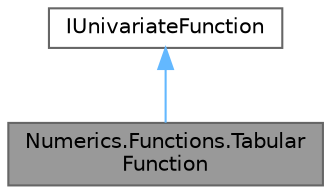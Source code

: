 digraph "Numerics.Functions.TabularFunction"
{
 // LATEX_PDF_SIZE
  bgcolor="transparent";
  edge [fontname=Helvetica,fontsize=10,labelfontname=Helvetica,labelfontsize=10];
  node [fontname=Helvetica,fontsize=10,shape=box,height=0.2,width=0.4];
  Node1 [id="Node000001",label="Numerics.Functions.Tabular\lFunction",height=0.2,width=0.4,color="gray40", fillcolor="grey60", style="filled", fontcolor="black",tooltip="A class for a tabular, or nonparametric, function."];
  Node2 -> Node1 [id="edge1_Node000001_Node000002",dir="back",color="steelblue1",style="solid",tooltip=" "];
  Node2 [id="Node000002",label="IUnivariateFunction",height=0.2,width=0.4,color="gray40", fillcolor="white", style="filled",URL="$interface_numerics_1_1_functions_1_1_i_univariate_function.html",tooltip="Interface for Univariate Functions."];
}
